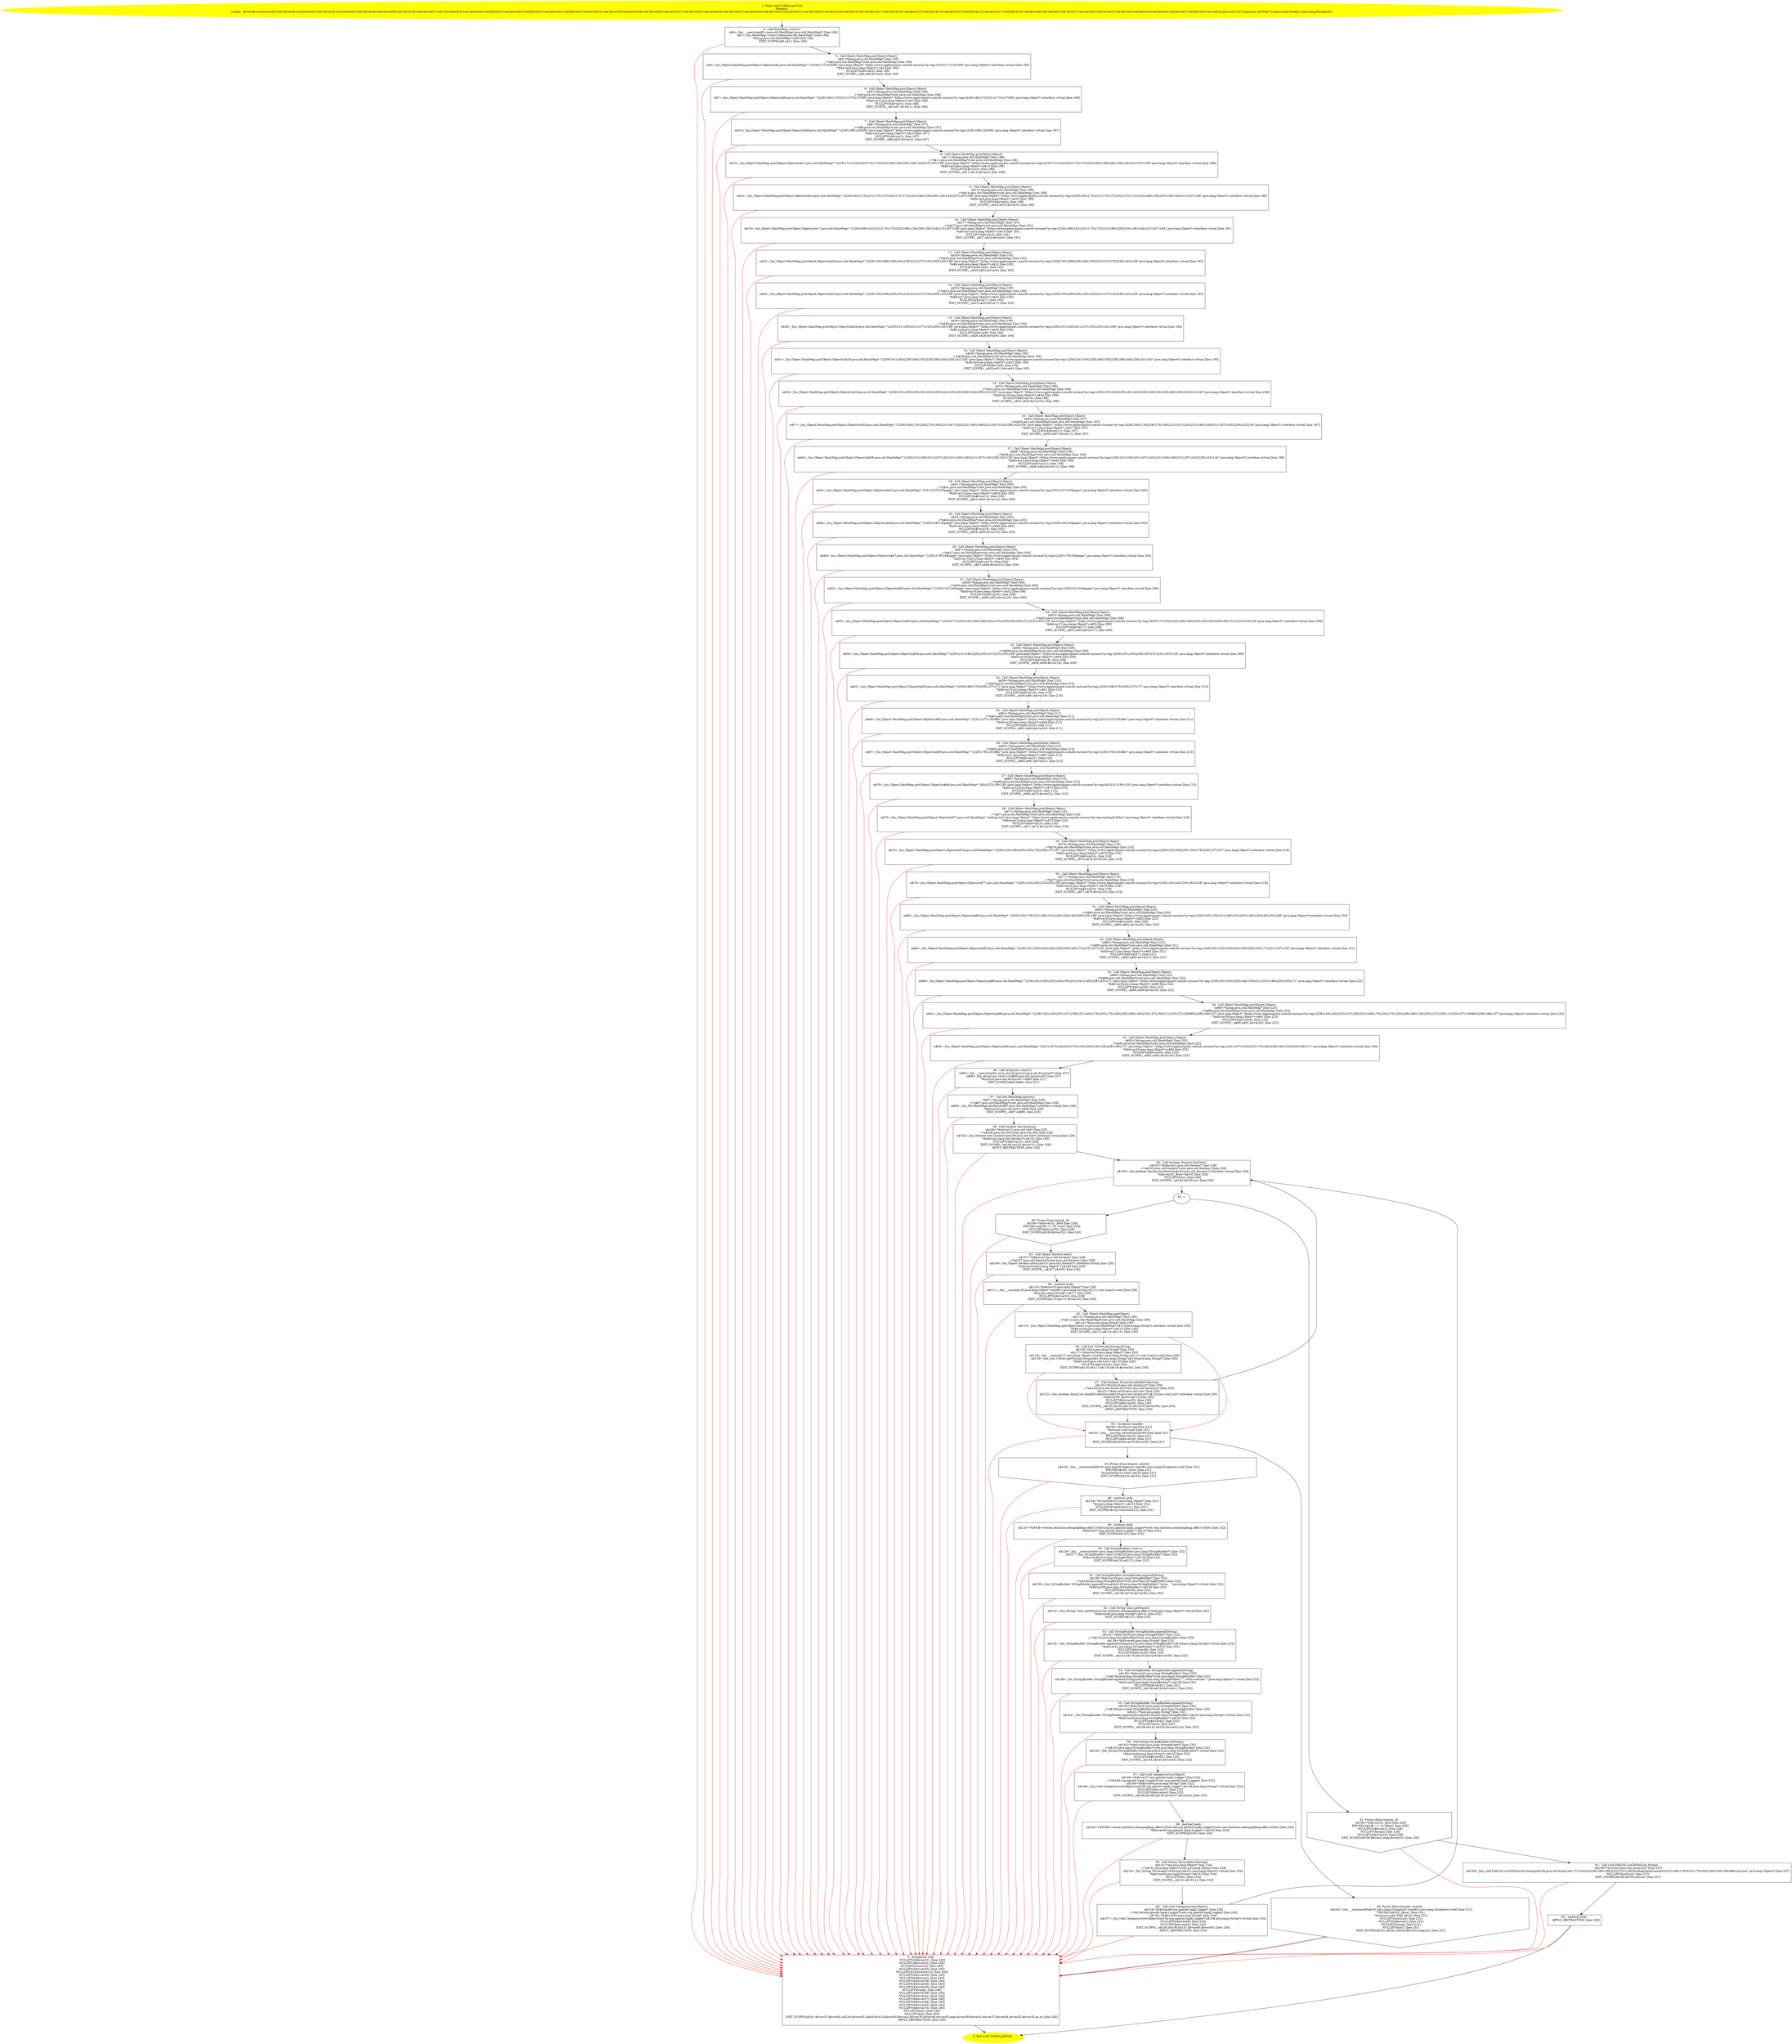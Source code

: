 /* @generated */
digraph cfg {
"com.dulishuo.shenqingfang.offer.UrlGet.getUrl():void.0fd39c8ec6302b99b6fe199370059980_1" [label="1: Start void UrlGet.getUrl()\nFormals: \nLocals:  $irvar46:void $irvar45:void $irvar44:void $irvar43:void $irvar42:void $irvar41:void $irvar40:void $irvar39:void $irvar38:void $irvar37:void CatchVar412:void $irvar36:void $irvar35:void $irvar34:void $irvar33:void $irvar32:void $bcvar2:void $irvar31:void $irvar30:void $irvar29:void $irvar28:void $irvar27:void $irvar26:void $irvar25:void $irvar24:void $irvar23:void $irvar22:void $irvar21:void $irvar20:void $irvar19:void $irvar18:void $irvar17:void $irvar16:void $irvar15:void $irvar14:void $irvar13:void $irvar12:void $irvar11:void $irvar10:void $irvar9:void $irvar8:void $irvar7:void $irvar6:void $irvar5:void $irvar4:void $irvar3:void $irvar2:void $irvar1:void $irvar0:void urlList:java.util.List* map:java.util.Map* xx:java.lang.String* e:java.lang.Exception* \n  " color=yellow style=filled]
	

	 "com.dulishuo.shenqingfang.offer.UrlGet.getUrl():void.0fd39c8ec6302b99b6fe199370059980_1" -> "com.dulishuo.shenqingfang.offer.UrlGet.getUrl():void.0fd39c8ec6302b99b6fe199370059980_4" ;
"com.dulishuo.shenqingfang.offer.UrlGet.getUrl():void.0fd39c8ec6302b99b6fe199370059980_2" [label="2: Exit void UrlGet.getUrl() \n  " color=yellow style=filled]
	

"com.dulishuo.shenqingfang.offer.UrlGet.getUrl():void.0fd39c8ec6302b99b6fe199370059980_3" [label="3:  exceptions sink \n   NULLIFY(&$irvar31); [line 240]\n  NULLIFY(&$irvar42); [line 240]\n  NULLIFY(&urlList); [line 240]\n  NULLIFY(&$irvar43); [line 240]\n  NULLIFY(&CatchVar412); [line 240]\n  NULLIFY(&$irvar40); [line 240]\n  NULLIFY(&$bcvar2); [line 240]\n  NULLIFY(&$irvar39); [line 240]\n  NULLIFY(&$irvar46); [line 240]\n  NULLIFY(&$irvar45); [line 240]\n  NULLIFY(&map); [line 240]\n  NULLIFY(&$irvar38); [line 240]\n  NULLIFY(&$irvar41); [line 240]\n  NULLIFY(&$irvar37); [line 240]\n  NULLIFY(&$irvar44); [line 240]\n  NULLIFY(&$irvar32); [line 240]\n  NULLIFY(&$irvar33); [line 240]\n  NULLIFY(&xx); [line 240]\n  NULLIFY(&e); [line 240]\n  EXIT_SCOPE(n$161,$irvar31,$irvar42,urlList,$irvar43,CatchVar412,$irvar40,$bcvar2,$irvar39,$irvar46,$irvar45,map,$irvar38,$irvar41,$irvar37,$irvar44,$irvar32,$irvar33,xx,e); [line 240]\n  APPLY_ABSTRACTION; [line 240]\n " shape="box"]
	

	 "com.dulishuo.shenqingfang.offer.UrlGet.getUrl():void.0fd39c8ec6302b99b6fe199370059980_3" -> "com.dulishuo.shenqingfang.offer.UrlGet.getUrl():void.0fd39c8ec6302b99b6fe199370059980_2" ;
"com.dulishuo.shenqingfang.offer.UrlGet.getUrl():void.0fd39c8ec6302b99b6fe199370059980_4" [label="4:  Call HashMap.<init>() \n   n$0=_fun___new(sizeof(t=java.util.HashMap):java.util.HashMap*) [line 184]\n  n$1=_fun_HashMap.<init>()(n$0:java.util.HashMap*) [line 184]\n  *&map:java.util.HashMap*=n$0 [line 184]\n  EXIT_SCOPE(n$0,n$1); [line 184]\n " shape="box"]
	

	 "com.dulishuo.shenqingfang.offer.UrlGet.getUrl():void.0fd39c8ec6302b99b6fe199370059980_4" -> "com.dulishuo.shenqingfang.offer.UrlGet.getUrl():void.0fd39c8ec6302b99b6fe199370059980_5" ;
	 "com.dulishuo.shenqingfang.offer.UrlGet.getUrl():void.0fd39c8ec6302b99b6fe199370059980_4" -> "com.dulishuo.shenqingfang.offer.UrlGet.getUrl():void.0fd39c8ec6302b99b6fe199370059980_3" [color="red" ];
"com.dulishuo.shenqingfang.offer.UrlGet.getUrl():void.0fd39c8ec6302b99b6fe199370059980_5" [label="5:  Call Object HashMap.put(Object,Object) \n   n$2=*&map:java.util.HashMap* [line 185]\n  _=*n$2:java.util.HashMap*(root java.util.HashMap) [line 185]\n  n$4=_fun_Object HashMap.put(Object,Object)(n$2:java.util.HashMap*,\"\\\\233\\\\171\\\\152GPA\":java.lang.Object*,\"https://www.applysquare.com/zh-cn/case/?q=tag:\\\\233\\\\171\\\\152GPA\":java.lang.Object*) interface virtual [line 185]\n  *&$irvar0:java.lang.Object*=n$4 [line 185]\n  NULLIFY(&$irvar0); [line 185]\n  EXIT_SCOPE(_,n$2,n$4,$irvar0); [line 185]\n " shape="box"]
	

	 "com.dulishuo.shenqingfang.offer.UrlGet.getUrl():void.0fd39c8ec6302b99b6fe199370059980_5" -> "com.dulishuo.shenqingfang.offer.UrlGet.getUrl():void.0fd39c8ec6302b99b6fe199370059980_6" ;
	 "com.dulishuo.shenqingfang.offer.UrlGet.getUrl():void.0fd39c8ec6302b99b6fe199370059980_5" -> "com.dulishuo.shenqingfang.offer.UrlGet.getUrl():void.0fd39c8ec6302b99b6fe199370059980_3" [color="red" ];
"com.dulishuo.shenqingfang.offer.UrlGet.getUrl():void.0fd39c8ec6302b99b6fe199370059980_6" [label="6:  Call Object HashMap.put(Object,Object) \n   n$5=*&map:java.util.HashMap* [line 186]\n  _=*n$5:java.util.HashMap*(root java.util.HashMap) [line 186]\n  n$7=_fun_Object HashMap.put(Object,Object)(n$5:java.util.HashMap*,\"\\\\228\\\\184\\\\173\\\\231\\\\173\\\\137GPA\":java.lang.Object*,\"https://www.applysquare.com/zh-cn/case/?q=tag:\\\\228\\\\184\\\\173\\\\231\\\\173\\\\137GPA\":java.lang.Object*) interface virtual [line 186]\n  *&$irvar1:java.lang.Object*=n$7 [line 186]\n  NULLIFY(&$irvar1); [line 186]\n  EXIT_SCOPE(_,n$5,n$7,$irvar1); [line 186]\n " shape="box"]
	

	 "com.dulishuo.shenqingfang.offer.UrlGet.getUrl():void.0fd39c8ec6302b99b6fe199370059980_6" -> "com.dulishuo.shenqingfang.offer.UrlGet.getUrl():void.0fd39c8ec6302b99b6fe199370059980_7" ;
	 "com.dulishuo.shenqingfang.offer.UrlGet.getUrl():void.0fd39c8ec6302b99b6fe199370059980_6" -> "com.dulishuo.shenqingfang.offer.UrlGet.getUrl():void.0fd39c8ec6302b99b6fe199370059980_3" [color="red" ];
"com.dulishuo.shenqingfang.offer.UrlGet.getUrl():void.0fd39c8ec6302b99b6fe199370059980_7" [label="7:  Call Object HashMap.put(Object,Object) \n   n$8=*&map:java.util.HashMap* [line 187]\n  _=*n$8:java.util.HashMap*(root java.util.HashMap) [line 187]\n  n$10=_fun_Object HashMap.put(Object,Object)(n$8:java.util.HashMap*,\"\\\\228\\\\189\\\\142GPA\":java.lang.Object*,\"https://www.applysquare.com/zh-cn/case/?q=tag:\\\\228\\\\189\\\\142GPA\":java.lang.Object*) interface virtual [line 187]\n  *&$irvar2:java.lang.Object*=n$10 [line 187]\n  NULLIFY(&$irvar2); [line 187]\n  EXIT_SCOPE(_,n$8,n$10,$irvar2); [line 187]\n " shape="box"]
	

	 "com.dulishuo.shenqingfang.offer.UrlGet.getUrl():void.0fd39c8ec6302b99b6fe199370059980_7" -> "com.dulishuo.shenqingfang.offer.UrlGet.getUrl():void.0fd39c8ec6302b99b6fe199370059980_8" ;
	 "com.dulishuo.shenqingfang.offer.UrlGet.getUrl():void.0fd39c8ec6302b99b6fe199370059980_7" -> "com.dulishuo.shenqingfang.offer.UrlGet.getUrl():void.0fd39c8ec6302b99b6fe199370059980_3" [color="red" ];
"com.dulishuo.shenqingfang.offer.UrlGet.getUrl():void.0fd39c8ec6302b99b6fe199370059980_8" [label="8:  Call Object HashMap.put(Object,Object) \n   n$11=*&map:java.util.HashMap* [line 188]\n  _=*n$11:java.util.HashMap*(root java.util.HashMap) [line 188]\n  n$13=_fun_Object HashMap.put(Object,Object)(n$11:java.util.HashMap*,\"\\\\233\\\\171\\\\152\\\\232\\\\175\\\\173\\\\232\\\\168\\\\128\\\\230\\\\136\\\\144\\\\231\\\\187\\\\169\":java.lang.Object*,\"https://www.applysquare.com/zh-cn/case/?q=tag:\\\\233\\\\171\\\\152\\\\232\\\\175\\\\173\\\\232\\\\168\\\\128\\\\230\\\\136\\\\144\\\\231\\\\187\\\\169\":java.lang.Object*) interface virtual [line 188]\n  *&$irvar3:java.lang.Object*=n$13 [line 188]\n  NULLIFY(&$irvar3); [line 188]\n  EXIT_SCOPE(_,n$11,n$13,$irvar3); [line 188]\n " shape="box"]
	

	 "com.dulishuo.shenqingfang.offer.UrlGet.getUrl():void.0fd39c8ec6302b99b6fe199370059980_8" -> "com.dulishuo.shenqingfang.offer.UrlGet.getUrl():void.0fd39c8ec6302b99b6fe199370059980_9" ;
	 "com.dulishuo.shenqingfang.offer.UrlGet.getUrl():void.0fd39c8ec6302b99b6fe199370059980_8" -> "com.dulishuo.shenqingfang.offer.UrlGet.getUrl():void.0fd39c8ec6302b99b6fe199370059980_3" [color="red" ];
"com.dulishuo.shenqingfang.offer.UrlGet.getUrl():void.0fd39c8ec6302b99b6fe199370059980_9" [label="9:  Call Object HashMap.put(Object,Object) \n   n$14=*&map:java.util.HashMap* [line 189]\n  _=*n$14:java.util.HashMap*(root java.util.HashMap) [line 189]\n  n$16=_fun_Object HashMap.put(Object,Object)(n$14:java.util.HashMap*,\"\\\\228\\\\184\\\\173\\\\231\\\\173\\\\137\\\\232\\\\175\\\\173\\\\232\\\\168\\\\128\\\\230\\\\136\\\\144\\\\231\\\\187\\\\169\":java.lang.Object*,\"https://www.applysquare.com/zh-cn/case/?q=tag:\\\\228\\\\184\\\\173\\\\231\\\\173\\\\137\\\\232\\\\175\\\\173\\\\232\\\\168\\\\128\\\\230\\\\136\\\\144\\\\231\\\\187\\\\169\":java.lang.Object*) interface virtual [line 189]\n  *&$irvar4:java.lang.Object*=n$16 [line 189]\n  NULLIFY(&$irvar4); [line 189]\n  EXIT_SCOPE(_,n$14,n$16,$irvar4); [line 189]\n " shape="box"]
	

	 "com.dulishuo.shenqingfang.offer.UrlGet.getUrl():void.0fd39c8ec6302b99b6fe199370059980_9" -> "com.dulishuo.shenqingfang.offer.UrlGet.getUrl():void.0fd39c8ec6302b99b6fe199370059980_10" ;
	 "com.dulishuo.shenqingfang.offer.UrlGet.getUrl():void.0fd39c8ec6302b99b6fe199370059980_9" -> "com.dulishuo.shenqingfang.offer.UrlGet.getUrl():void.0fd39c8ec6302b99b6fe199370059980_3" [color="red" ];
"com.dulishuo.shenqingfang.offer.UrlGet.getUrl():void.0fd39c8ec6302b99b6fe199370059980_10" [label="10:  Call Object HashMap.put(Object,Object) \n   n$17=*&map:java.util.HashMap* [line 191]\n  _=*n$17:java.util.HashMap*(root java.util.HashMap) [line 191]\n  n$19=_fun_Object HashMap.put(Object,Object)(n$17:java.util.HashMap*,\"\\\\228\\\\189\\\\142\\\\232\\\\175\\\\173\\\\232\\\\168\\\\128\\\\230\\\\136\\\\144\\\\231\\\\187\\\\169\":java.lang.Object*,\"https://www.applysquare.com/zh-cn/case/?q=tag:\\\\228\\\\189\\\\142\\\\232\\\\175\\\\173\\\\232\\\\168\\\\128\\\\230\\\\136\\\\144\\\\231\\\\187\\\\169\":java.lang.Object*) interface virtual [line 191]\n  *&$irvar5:java.lang.Object*=n$19 [line 191]\n  NULLIFY(&$irvar5); [line 191]\n  EXIT_SCOPE(_,n$17,n$19,$irvar5); [line 191]\n " shape="box"]
	

	 "com.dulishuo.shenqingfang.offer.UrlGet.getUrl():void.0fd39c8ec6302b99b6fe199370059980_10" -> "com.dulishuo.shenqingfang.offer.UrlGet.getUrl():void.0fd39c8ec6302b99b6fe199370059980_11" ;
	 "com.dulishuo.shenqingfang.offer.UrlGet.getUrl():void.0fd39c8ec6302b99b6fe199370059980_10" -> "com.dulishuo.shenqingfang.offer.UrlGet.getUrl():void.0fd39c8ec6302b99b6fe199370059980_3" [color="red" ];
"com.dulishuo.shenqingfang.offer.UrlGet.getUrl():void.0fd39c8ec6302b99b6fe199370059980_11" [label="11:  Call Object HashMap.put(Object,Object) \n   n$20=*&map:java.util.HashMap* [line 192]\n  _=*n$20:java.util.HashMap*(root java.util.HashMap) [line 192]\n  n$22=_fun_Object HashMap.put(Object,Object)(n$20:java.util.HashMap*,\"\\\\229\\\\155\\\\189\\\\229\\\\164\\\\150\\\\231\\\\137\\\\155\\\\230\\\\142\\\\168\":java.lang.Object*,\"https://www.applysquare.com/zh-cn/case/?q=tag:\\\\229\\\\155\\\\189\\\\229\\\\164\\\\150\\\\231\\\\137\\\\155\\\\230\\\\142\\\\168\":java.lang.Object*) interface virtual [line 192]\n  *&$irvar6:java.lang.Object*=n$22 [line 192]\n  NULLIFY(&$irvar6); [line 192]\n  EXIT_SCOPE(_,n$20,n$22,$irvar6); [line 192]\n " shape="box"]
	

	 "com.dulishuo.shenqingfang.offer.UrlGet.getUrl():void.0fd39c8ec6302b99b6fe199370059980_11" -> "com.dulishuo.shenqingfang.offer.UrlGet.getUrl():void.0fd39c8ec6302b99b6fe199370059980_12" ;
	 "com.dulishuo.shenqingfang.offer.UrlGet.getUrl():void.0fd39c8ec6302b99b6fe199370059980_11" -> "com.dulishuo.shenqingfang.offer.UrlGet.getUrl():void.0fd39c8ec6302b99b6fe199370059980_3" [color="red" ];
"com.dulishuo.shenqingfang.offer.UrlGet.getUrl():void.0fd39c8ec6302b99b6fe199370059980_12" [label="12:  Call Object HashMap.put(Object,Object) \n   n$23=*&map:java.util.HashMap* [line 193]\n  _=*n$23:java.util.HashMap*(root java.util.HashMap) [line 193]\n  n$25=_fun_Object HashMap.put(Object,Object)(n$23:java.util.HashMap*,\"\\\\229\\\\155\\\\189\\\\229\\\\134\\\\133\\\\231\\\\137\\\\155\\\\230\\\\142\\\\168\":java.lang.Object*,\"https://www.applysquare.com/zh-cn/case/?q=tag:\\\\229\\\\155\\\\189\\\\229\\\\134\\\\133\\\\231\\\\137\\\\155\\\\230\\\\142\\\\168\":java.lang.Object*) interface virtual [line 193]\n  *&$irvar7:java.lang.Object*=n$25 [line 193]\n  NULLIFY(&$irvar7); [line 193]\n  EXIT_SCOPE(_,n$23,n$25,$irvar7); [line 193]\n " shape="box"]
	

	 "com.dulishuo.shenqingfang.offer.UrlGet.getUrl():void.0fd39c8ec6302b99b6fe199370059980_12" -> "com.dulishuo.shenqingfang.offer.UrlGet.getUrl():void.0fd39c8ec6302b99b6fe199370059980_13" ;
	 "com.dulishuo.shenqingfang.offer.UrlGet.getUrl():void.0fd39c8ec6302b99b6fe199370059980_12" -> "com.dulishuo.shenqingfang.offer.UrlGet.getUrl():void.0fd39c8ec6302b99b6fe199370059980_3" [color="red" ];
"com.dulishuo.shenqingfang.offer.UrlGet.getUrl():void.0fd39c8ec6302b99b6fe199370059980_13" [label="13:  Call Object HashMap.put(Object,Object) \n   n$26=*&map:java.util.HashMap* [line 194]\n  _=*n$26:java.util.HashMap*(root java.util.HashMap) [line 194]\n  n$28=_fun_Object HashMap.put(Object,Object)(n$26:java.util.HashMap*,\"\\\\230\\\\151\\\\160\\\\231\\\\137\\\\155\\\\230\\\\142\\\\168\":java.lang.Object*,\"https://www.applysquare.com/zh-cn/case/?q=tag:\\\\230\\\\151\\\\160\\\\231\\\\137\\\\155\\\\230\\\\142\\\\168\":java.lang.Object*) interface virtual [line 194]\n  *&$irvar8:java.lang.Object*=n$28 [line 194]\n  NULLIFY(&$irvar8); [line 194]\n  EXIT_SCOPE(_,n$26,n$28,$irvar8); [line 194]\n " shape="box"]
	

	 "com.dulishuo.shenqingfang.offer.UrlGet.getUrl():void.0fd39c8ec6302b99b6fe199370059980_13" -> "com.dulishuo.shenqingfang.offer.UrlGet.getUrl():void.0fd39c8ec6302b99b6fe199370059980_14" ;
	 "com.dulishuo.shenqingfang.offer.UrlGet.getUrl():void.0fd39c8ec6302b99b6fe199370059980_13" -> "com.dulishuo.shenqingfang.offer.UrlGet.getUrl():void.0fd39c8ec6302b99b6fe199370059980_3" [color="red" ];
"com.dulishuo.shenqingfang.offer.UrlGet.getUrl():void.0fd39c8ec6302b99b6fe199370059980_14" [label="14:  Call Object HashMap.put(Object,Object) \n   n$29=*&map:java.util.HashMap* [line 195]\n  _=*n$29:java.util.HashMap*(root java.util.HashMap) [line 195]\n  n$31=_fun_Object HashMap.put(Object,Object)(n$29:java.util.HashMap*,\"\\\\230\\\\181\\\\183\\\\229\\\\164\\\\150\\\\228\\\\186\\\\164\\\\230\\\\141\\\\162\":java.lang.Object*,\"https://www.applysquare.com/zh-cn/case/?q=tag:\\\\230\\\\181\\\\183\\\\229\\\\164\\\\150\\\\228\\\\186\\\\164\\\\230\\\\141\\\\162\":java.lang.Object*) interface virtual [line 195]\n  *&$irvar9:java.lang.Object*=n$31 [line 195]\n  NULLIFY(&$irvar9); [line 195]\n  EXIT_SCOPE(_,n$29,n$31,$irvar9); [line 195]\n " shape="box"]
	

	 "com.dulishuo.shenqingfang.offer.UrlGet.getUrl():void.0fd39c8ec6302b99b6fe199370059980_14" -> "com.dulishuo.shenqingfang.offer.UrlGet.getUrl():void.0fd39c8ec6302b99b6fe199370059980_15" ;
	 "com.dulishuo.shenqingfang.offer.UrlGet.getUrl():void.0fd39c8ec6302b99b6fe199370059980_14" -> "com.dulishuo.shenqingfang.offer.UrlGet.getUrl():void.0fd39c8ec6302b99b6fe199370059980_3" [color="red" ];
"com.dulishuo.shenqingfang.offer.UrlGet.getUrl():void.0fd39c8ec6302b99b6fe199370059980_15" [label="15:  Call Object HashMap.put(Object,Object) \n   n$32=*&map:java.util.HashMap* [line 196]\n  _=*n$32:java.util.HashMap*(root java.util.HashMap) [line 196]\n  n$34=_fun_Object HashMap.put(Object,Object)(n$32:java.util.HashMap*,\"\\\\230\\\\151\\\\160\\\\230\\\\181\\\\183\\\\229\\\\164\\\\150\\\\228\\\\186\\\\164\\\\230\\\\141\\\\162\":java.lang.Object*,\"https://www.applysquare.com/zh-cn/case/?q=tag:\\\\230\\\\151\\\\160\\\\230\\\\181\\\\183\\\\229\\\\164\\\\150\\\\228\\\\186\\\\164\\\\230\\\\141\\\\162\":java.lang.Object*) interface virtual [line 196]\n  *&$irvar10:java.lang.Object*=n$34 [line 196]\n  NULLIFY(&$irvar10); [line 196]\n  EXIT_SCOPE(_,n$32,n$34,$irvar10); [line 196]\n " shape="box"]
	

	 "com.dulishuo.shenqingfang.offer.UrlGet.getUrl():void.0fd39c8ec6302b99b6fe199370059980_15" -> "com.dulishuo.shenqingfang.offer.UrlGet.getUrl():void.0fd39c8ec6302b99b6fe199370059980_16" ;
	 "com.dulishuo.shenqingfang.offer.UrlGet.getUrl():void.0fd39c8ec6302b99b6fe199370059980_15" -> "com.dulishuo.shenqingfang.offer.UrlGet.getUrl():void.0fd39c8ec6302b99b6fe199370059980_3" [color="red" ];
"com.dulishuo.shenqingfang.offer.UrlGet.getUrl():void.0fd39c8ec6302b99b6fe199370059980_16" [label="16:  Call Object HashMap.put(Object,Object) \n   n$35=*&map:java.util.HashMap* [line 197]\n  _=*n$35:java.util.HashMap*(root java.util.HashMap) [line 197]\n  n$37=_fun_Object HashMap.put(Object,Object)(n$35:java.util.HashMap*,\"\\\\228\\\\184\\\\176\\\\229\\\\175\\\\140\\\\231\\\\167\\\\145\\\\231\\\\160\\\\148\\\\231\\\\187\\\\143\\\\229\\\\142\\\\134\":java.lang.Object*,\"https://www.applysquare.com/zh-cn/case/?q=tag:\\\\228\\\\184\\\\176\\\\229\\\\175\\\\140\\\\231\\\\167\\\\145\\\\231\\\\160\\\\148\\\\231\\\\187\\\\143\\\\229\\\\142\\\\134\":java.lang.Object*) interface virtual [line 197]\n  *&$irvar11:java.lang.Object*=n$37 [line 197]\n  NULLIFY(&$irvar11); [line 197]\n  EXIT_SCOPE(_,n$35,n$37,$irvar11); [line 197]\n " shape="box"]
	

	 "com.dulishuo.shenqingfang.offer.UrlGet.getUrl():void.0fd39c8ec6302b99b6fe199370059980_16" -> "com.dulishuo.shenqingfang.offer.UrlGet.getUrl():void.0fd39c8ec6302b99b6fe199370059980_17" ;
	 "com.dulishuo.shenqingfang.offer.UrlGet.getUrl():void.0fd39c8ec6302b99b6fe199370059980_16" -> "com.dulishuo.shenqingfang.offer.UrlGet.getUrl():void.0fd39c8ec6302b99b6fe199370059980_3" [color="red" ];
"com.dulishuo.shenqingfang.offer.UrlGet.getUrl():void.0fd39c8ec6302b99b6fe199370059980_17" [label="17:  Call Object HashMap.put(Object,Object) \n   n$38=*&map:java.util.HashMap* [line 199]\n  _=*n$38:java.util.HashMap*(root java.util.HashMap) [line 199]\n  n$40=_fun_Object HashMap.put(Object,Object)(n$38:java.util.HashMap*,\"\\\\230\\\\151\\\\160\\\\231\\\\167\\\\145\\\\231\\\\160\\\\148\\\\231\\\\187\\\\143\\\\229\\\\142\\\\134\":java.lang.Object*,\"https://www.applysquare.com/zh-cn/case/?q=tag:\\\\230\\\\151\\\\160\\\\231\\\\167\\\\145\\\\231\\\\160\\\\148\\\\231\\\\187\\\\143\\\\229\\\\142\\\\134\":java.lang.Object*) interface virtual [line 199]\n  *&$irvar12:java.lang.Object*=n$40 [line 199]\n  NULLIFY(&$irvar12); [line 199]\n  EXIT_SCOPE(_,n$38,n$40,$irvar12); [line 199]\n " shape="box"]
	

	 "com.dulishuo.shenqingfang.offer.UrlGet.getUrl():void.0fd39c8ec6302b99b6fe199370059980_17" -> "com.dulishuo.shenqingfang.offer.UrlGet.getUrl():void.0fd39c8ec6302b99b6fe199370059980_18" ;
	 "com.dulishuo.shenqingfang.offer.UrlGet.getUrl():void.0fd39c8ec6302b99b6fe199370059980_17" -> "com.dulishuo.shenqingfang.offer.UrlGet.getUrl():void.0fd39c8ec6302b99b6fe199370059980_3" [color="red" ];
"com.dulishuo.shenqingfang.offer.UrlGet.getUrl():void.0fd39c8ec6302b99b6fe199370059980_18" [label="18:  Call Object HashMap.put(Object,Object) \n   n$41=*&map:java.util.HashMap* [line 200]\n  _=*n$41:java.util.HashMap*(root java.util.HashMap) [line 200]\n  n$43=_fun_Object HashMap.put(Object,Object)(n$41:java.util.HashMap*,\"\\\\231\\\\137\\\\155paper\":java.lang.Object*,\"https://www.applysquare.com/zh-cn/case/?q=tag:\\\\231\\\\137\\\\155paper\":java.lang.Object*) interface virtual [line 200]\n  *&$irvar13:java.lang.Object*=n$43 [line 200]\n  NULLIFY(&$irvar13); [line 200]\n  EXIT_SCOPE(_,n$41,n$43,$irvar13); [line 200]\n " shape="box"]
	

	 "com.dulishuo.shenqingfang.offer.UrlGet.getUrl():void.0fd39c8ec6302b99b6fe199370059980_18" -> "com.dulishuo.shenqingfang.offer.UrlGet.getUrl():void.0fd39c8ec6302b99b6fe199370059980_19" ;
	 "com.dulishuo.shenqingfang.offer.UrlGet.getUrl():void.0fd39c8ec6302b99b6fe199370059980_18" -> "com.dulishuo.shenqingfang.offer.UrlGet.getUrl():void.0fd39c8ec6302b99b6fe199370059980_3" [color="red" ];
"com.dulishuo.shenqingfang.offer.UrlGet.getUrl():void.0fd39c8ec6302b99b6fe199370059980_19" [label="19:  Call Object HashMap.put(Object,Object) \n   n$44=*&map:java.util.HashMap* [line 202]\n  _=*n$44:java.util.HashMap*(root java.util.HashMap) [line 202]\n  n$46=_fun_Object HashMap.put(Object,Object)(n$44:java.util.HashMap*,\"\\\\229\\\\164\\\\154paper\":java.lang.Object*,\"https://www.applysquare.com/zh-cn/case/?q=tag:\\\\229\\\\164\\\\154paper\":java.lang.Object*) interface virtual [line 202]\n  *&$irvar14:java.lang.Object*=n$46 [line 202]\n  NULLIFY(&$irvar14); [line 202]\n  EXIT_SCOPE(_,n$44,n$46,$irvar14); [line 202]\n " shape="box"]
	

	 "com.dulishuo.shenqingfang.offer.UrlGet.getUrl():void.0fd39c8ec6302b99b6fe199370059980_19" -> "com.dulishuo.shenqingfang.offer.UrlGet.getUrl():void.0fd39c8ec6302b99b6fe199370059980_20" ;
	 "com.dulishuo.shenqingfang.offer.UrlGet.getUrl():void.0fd39c8ec6302b99b6fe199370059980_19" -> "com.dulishuo.shenqingfang.offer.UrlGet.getUrl():void.0fd39c8ec6302b99b6fe199370059980_3" [color="red" ];
"com.dulishuo.shenqingfang.offer.UrlGet.getUrl():void.0fd39c8ec6302b99b6fe199370059980_20" [label="20:  Call Object HashMap.put(Object,Object) \n   n$47=*&map:java.util.HashMap* [line 204]\n  _=*n$47:java.util.HashMap*(root java.util.HashMap) [line 204]\n  n$49=_fun_Object HashMap.put(Object,Object)(n$47:java.util.HashMap*,\"\\\\230\\\\176\\\\180paper\":java.lang.Object*,\"https://www.applysquare.com/zh-cn/case/?q=tag:\\\\230\\\\176\\\\180paper\":java.lang.Object*) interface virtual [line 204]\n  *&$irvar15:java.lang.Object*=n$49 [line 204]\n  NULLIFY(&$irvar15); [line 204]\n  EXIT_SCOPE(_,n$47,n$49,$irvar15); [line 204]\n " shape="box"]
	

	 "com.dulishuo.shenqingfang.offer.UrlGet.getUrl():void.0fd39c8ec6302b99b6fe199370059980_20" -> "com.dulishuo.shenqingfang.offer.UrlGet.getUrl():void.0fd39c8ec6302b99b6fe199370059980_21" ;
	 "com.dulishuo.shenqingfang.offer.UrlGet.getUrl():void.0fd39c8ec6302b99b6fe199370059980_20" -> "com.dulishuo.shenqingfang.offer.UrlGet.getUrl():void.0fd39c8ec6302b99b6fe199370059980_3" [color="red" ];
"com.dulishuo.shenqingfang.offer.UrlGet.getUrl():void.0fd39c8ec6302b99b6fe199370059980_21" [label="21:  Call Object HashMap.put(Object,Object) \n   n$50=*&map:java.util.HashMap* [line 206]\n  _=*n$50:java.util.HashMap*(root java.util.HashMap) [line 206]\n  n$52=_fun_Object HashMap.put(Object,Object)(n$50:java.util.HashMap*,\"\\\\230\\\\151\\\\160paper\":java.lang.Object*,\"https://www.applysquare.com/zh-cn/case/?q=tag:\\\\230\\\\151\\\\160paper\":java.lang.Object*) interface virtual [line 206]\n  *&$irvar16:java.lang.Object*=n$52 [line 206]\n  NULLIFY(&$irvar16); [line 206]\n  EXIT_SCOPE(_,n$50,n$52,$irvar16); [line 206]\n " shape="box"]
	

	 "com.dulishuo.shenqingfang.offer.UrlGet.getUrl():void.0fd39c8ec6302b99b6fe199370059980_21" -> "com.dulishuo.shenqingfang.offer.UrlGet.getUrl():void.0fd39c8ec6302b99b6fe199370059980_22" ;
	 "com.dulishuo.shenqingfang.offer.UrlGet.getUrl():void.0fd39c8ec6302b99b6fe199370059980_21" -> "com.dulishuo.shenqingfang.offer.UrlGet.getUrl():void.0fd39c8ec6302b99b6fe199370059980_3" [color="red" ];
"com.dulishuo.shenqingfang.offer.UrlGet.getUrl():void.0fd39c8ec6302b99b6fe199370059980_22" [label="22:  Call Object HashMap.put(Object,Object) \n   n$53=*&map:java.util.HashMap* [line 208]\n  _=*n$53:java.util.HashMap*(root java.util.HashMap) [line 208]\n  n$55=_fun_Object HashMap.put(Object,Object)(n$53:java.util.HashMap*,\"\\\\233\\\\171\\\\152\\\\232\\\\180\\\\168\\\\233\\\\135\\\\143\\\\229\\\\165\\\\151\\\\231\\\\163\\\\129\":java.lang.Object*,\"https://www.applysquare.com/zh-cn/case/?q=tag:\\\\233\\\\171\\\\152\\\\232\\\\180\\\\168\\\\233\\\\135\\\\143\\\\229\\\\165\\\\151\\\\231\\\\163\\\\129\":java.lang.Object*) interface virtual [line 208]\n  *&$irvar17:java.lang.Object*=n$55 [line 208]\n  NULLIFY(&$irvar17); [line 208]\n  EXIT_SCOPE(_,n$53,n$55,$irvar17); [line 208]\n " shape="box"]
	

	 "com.dulishuo.shenqingfang.offer.UrlGet.getUrl():void.0fd39c8ec6302b99b6fe199370059980_22" -> "com.dulishuo.shenqingfang.offer.UrlGet.getUrl():void.0fd39c8ec6302b99b6fe199370059980_23" ;
	 "com.dulishuo.shenqingfang.offer.UrlGet.getUrl():void.0fd39c8ec6302b99b6fe199370059980_22" -> "com.dulishuo.shenqingfang.offer.UrlGet.getUrl():void.0fd39c8ec6302b99b6fe199370059980_3" [color="red" ];
"com.dulishuo.shenqingfang.offer.UrlGet.getUrl():void.0fd39c8ec6302b99b6fe199370059980_23" [label="23:  Call Object HashMap.put(Object,Object) \n   n$56=*&map:java.util.HashMap* [line 209]\n  _=*n$56:java.util.HashMap*(root java.util.HashMap) [line 209]\n  n$58=_fun_Object HashMap.put(Object,Object)(n$56:java.util.HashMap*,\"\\\\230\\\\151\\\\160\\\\229\\\\165\\\\151\\\\231\\\\163\\\\129\":java.lang.Object*,\"https://www.applysquare.com/zh-cn/case/?q=tag:\\\\230\\\\151\\\\160\\\\229\\\\165\\\\151\\\\231\\\\163\\\\129\":java.lang.Object*) interface virtual [line 209]\n  *&$irvar18:java.lang.Object*=n$58 [line 209]\n  NULLIFY(&$irvar18); [line 209]\n  EXIT_SCOPE(_,n$56,n$58,$irvar18); [line 209]\n " shape="box"]
	

	 "com.dulishuo.shenqingfang.offer.UrlGet.getUrl():void.0fd39c8ec6302b99b6fe199370059980_23" -> "com.dulishuo.shenqingfang.offer.UrlGet.getUrl():void.0fd39c8ec6302b99b6fe199370059980_24" ;
	 "com.dulishuo.shenqingfang.offer.UrlGet.getUrl():void.0fd39c8ec6302b99b6fe199370059980_23" -> "com.dulishuo.shenqingfang.offer.UrlGet.getUrl():void.0fd39c8ec6302b99b6fe199370059980_3" [color="red" ];
"com.dulishuo.shenqingfang.offer.UrlGet.getUrl():void.0fd39c8ec6302b99b6fe199370059980_24" [label="24:  Call Object HashMap.put(Object,Object) \n   n$59=*&map:java.util.HashMap* [line 210]\n  _=*n$59:java.util.HashMap*(root java.util.HashMap) [line 210]\n  n$61=_fun_Object HashMap.put(Object,Object)(n$59:java.util.HashMap*,\"\\\\230\\\\168\\\\170\\\\230\\\\137\\\\171\":java.lang.Object*,\"https://www.applysquare.com/zh-cn/case/?q=tag:\\\\230\\\\168\\\\170\\\\230\\\\137\\\\171\":java.lang.Object*) interface virtual [line 210]\n  *&$irvar19:java.lang.Object*=n$61 [line 210]\n  NULLIFY(&$irvar19); [line 210]\n  EXIT_SCOPE(_,n$59,n$61,$irvar19); [line 210]\n " shape="box"]
	

	 "com.dulishuo.shenqingfang.offer.UrlGet.getUrl():void.0fd39c8ec6302b99b6fe199370059980_24" -> "com.dulishuo.shenqingfang.offer.UrlGet.getUrl():void.0fd39c8ec6302b99b6fe199370059980_25" ;
	 "com.dulishuo.shenqingfang.offer.UrlGet.getUrl():void.0fd39c8ec6302b99b6fe199370059980_24" -> "com.dulishuo.shenqingfang.offer.UrlGet.getUrl():void.0fd39c8ec6302b99b6fe199370059980_3" [color="red" ];
"com.dulishuo.shenqingfang.offer.UrlGet.getUrl():void.0fd39c8ec6302b99b6fe199370059980_25" [label="25:  Call Object HashMap.put(Object,Object) \n   n$62=*&map:java.util.HashMap* [line 211]\n  _=*n$62:java.util.HashMap*(root java.util.HashMap) [line 211]\n  n$64=_fun_Object HashMap.put(Object,Object)(n$62:java.util.HashMap*,\"\\\\231\\\\137\\\\155offer\":java.lang.Object*,\"https://www.applysquare.com/zh-cn/case/?q=tag:\\\\231\\\\137\\\\155offer\":java.lang.Object*) interface virtual [line 211]\n  *&$irvar20:java.lang.Object*=n$64 [line 211]\n  NULLIFY(&$irvar20); [line 211]\n  EXIT_SCOPE(_,n$62,n$64,$irvar20); [line 211]\n " shape="box"]
	

	 "com.dulishuo.shenqingfang.offer.UrlGet.getUrl():void.0fd39c8ec6302b99b6fe199370059980_25" -> "com.dulishuo.shenqingfang.offer.UrlGet.getUrl():void.0fd39c8ec6302b99b6fe199370059980_26" ;
	 "com.dulishuo.shenqingfang.offer.UrlGet.getUrl():void.0fd39c8ec6302b99b6fe199370059980_25" -> "com.dulishuo.shenqingfang.offer.UrlGet.getUrl():void.0fd39c8ec6302b99b6fe199370059980_3" [color="red" ];
"com.dulishuo.shenqingfang.offer.UrlGet.getUrl():void.0fd39c8ec6302b99b6fe199370059980_26" [label="26:  Call Object HashMap.put(Object,Object) \n   n$65=*&map:java.util.HashMap* [line 213]\n  _=*n$65:java.util.HashMap*(root java.util.HashMap) [line 213]\n  n$67=_fun_Object HashMap.put(Object,Object)(n$65:java.util.HashMap*,\"\\\\229\\\\176\\\\143offer\":java.lang.Object*,\"https://www.applysquare.com/zh-cn/case/?q=tag:\\\\229\\\\176\\\\143offer\":java.lang.Object*) interface virtual [line 213]\n  *&$irvar21:java.lang.Object*=n$67 [line 213]\n  NULLIFY(&$irvar21); [line 213]\n  EXIT_SCOPE(_,n$65,n$67,$irvar21); [line 213]\n " shape="box"]
	

	 "com.dulishuo.shenqingfang.offer.UrlGet.getUrl():void.0fd39c8ec6302b99b6fe199370059980_26" -> "com.dulishuo.shenqingfang.offer.UrlGet.getUrl():void.0fd39c8ec6302b99b6fe199370059980_27" ;
	 "com.dulishuo.shenqingfang.offer.UrlGet.getUrl():void.0fd39c8ec6302b99b6fe199370059980_26" -> "com.dulishuo.shenqingfang.offer.UrlGet.getUrl():void.0fd39c8ec6302b99b6fe199370059980_3" [color="red" ];
"com.dulishuo.shenqingfang.offer.UrlGet.getUrl():void.0fd39c8ec6302b99b6fe199370059980_27" [label="27:  Call Object HashMap.put(Object,Object) \n   n$68=*&map:java.util.HashMap* [line 215]\n  _=*n$68:java.util.HashMap*(root java.util.HashMap) [line 215]\n  n$70=_fun_Object HashMap.put(Object,Object)(n$68:java.util.HashMap*,\"AD\\\\231\\\\139\\\\130\":java.lang.Object*,\"https://www.applysquare.com/zh-cn/case/?q=tag:AD\\\\231\\\\139\\\\130\":java.lang.Object*) interface virtual [line 215]\n  *&$irvar22:java.lang.Object*=n$70 [line 215]\n  NULLIFY(&$irvar22); [line 215]\n  EXIT_SCOPE(_,n$68,n$70,$irvar22); [line 215]\n " shape="box"]
	

	 "com.dulishuo.shenqingfang.offer.UrlGet.getUrl():void.0fd39c8ec6302b99b6fe199370059980_27" -> "com.dulishuo.shenqingfang.offer.UrlGet.getUrl():void.0fd39c8ec6302b99b6fe199370059980_28" ;
	 "com.dulishuo.shenqingfang.offer.UrlGet.getUrl():void.0fd39c8ec6302b99b6fe199370059980_27" -> "com.dulishuo.shenqingfang.offer.UrlGet.getUrl():void.0fd39c8ec6302b99b6fe199370059980_3" [color="red" ];
"com.dulishuo.shenqingfang.offer.UrlGet.getUrl():void.0fd39c8ec6302b99b6fe199370059980_28" [label="28:  Call Object HashMap.put(Object,Object) \n   n$71=*&map:java.util.HashMap* [line 216]\n  _=*n$71:java.util.HashMap*(root java.util.HashMap) [line 216]\n  n$73=_fun_Object HashMap.put(Object,Object)(n$71:java.util.HashMap*,\"waiting list\":java.lang.Object*,\"https://www.applysquare.com/zh-cn/case/?q=tag:waiting%20list\":java.lang.Object*) interface virtual [line 216]\n  *&$irvar23:java.lang.Object*=n$73 [line 216]\n  NULLIFY(&$irvar23); [line 216]\n  EXIT_SCOPE(_,n$71,n$73,$irvar23); [line 216]\n " shape="box"]
	

	 "com.dulishuo.shenqingfang.offer.UrlGet.getUrl():void.0fd39c8ec6302b99b6fe199370059980_28" -> "com.dulishuo.shenqingfang.offer.UrlGet.getUrl():void.0fd39c8ec6302b99b6fe199370059980_29" ;
	 "com.dulishuo.shenqingfang.offer.UrlGet.getUrl():void.0fd39c8ec6302b99b6fe199370059980_28" -> "com.dulishuo.shenqingfang.offer.UrlGet.getUrl():void.0fd39c8ec6302b99b6fe199370059980_3" [color="red" ];
"com.dulishuo.shenqingfang.offer.UrlGet.getUrl():void.0fd39c8ec6302b99b6fe199370059980_29" [label="29:  Call Object HashMap.put(Object,Object) \n   n$74=*&map:java.util.HashMap* [line 218]\n  _=*n$74:java.util.HashMap*(root java.util.HashMap) [line 218]\n  n$76=_fun_Object HashMap.put(Object,Object)(n$74:java.util.HashMap*,\"\\\\229\\\\133\\\\168\\\\230\\\\130\\\\178\\\\229\\\\137\\\\167\":java.lang.Object*,\"https://www.applysquare.com/zh-cn/case/?q=tag:\\\\229\\\\133\\\\168\\\\230\\\\130\\\\178\\\\229\\\\137\\\\167\":java.lang.Object*) interface virtual [line 218]\n  *&$irvar24:java.lang.Object*=n$76 [line 218]\n  NULLIFY(&$irvar24); [line 218]\n  EXIT_SCOPE(_,n$74,n$76,$irvar24); [line 218]\n " shape="box"]
	

	 "com.dulishuo.shenqingfang.offer.UrlGet.getUrl():void.0fd39c8ec6302b99b6fe199370059980_29" -> "com.dulishuo.shenqingfang.offer.UrlGet.getUrl():void.0fd39c8ec6302b99b6fe199370059980_30" ;
	 "com.dulishuo.shenqingfang.offer.UrlGet.getUrl():void.0fd39c8ec6302b99b6fe199370059980_29" -> "com.dulishuo.shenqingfang.offer.UrlGet.getUrl():void.0fd39c8ec6302b99b6fe199370059980_3" [color="red" ];
"com.dulishuo.shenqingfang.offer.UrlGet.getUrl():void.0fd39c8ec6302b99b6fe199370059980_30" [label="30:  Call Object HashMap.put(Object,Object) \n   n$77=*&map:java.util.HashMap* [line 219]\n  _=*n$77:java.util.HashMap*(root java.util.HashMap) [line 219]\n  n$79=_fun_Object HashMap.put(Object,Object)(n$77:java.util.HashMap*,\"\\\\229\\\\143\\\\140\\\\233\\\\163\\\\158\":java.lang.Object*,\"https://www.applysquare.com/zh-cn/case/?q=tag:\\\\229\\\\143\\\\140\\\\233\\\\163\\\\158\":java.lang.Object*) interface virtual [line 219]\n  *&$irvar25:java.lang.Object*=n$79 [line 219]\n  NULLIFY(&$irvar25); [line 219]\n  EXIT_SCOPE(_,n$77,n$79,$irvar25); [line 219]\n " shape="box"]
	

	 "com.dulishuo.shenqingfang.offer.UrlGet.getUrl():void.0fd39c8ec6302b99b6fe199370059980_30" -> "com.dulishuo.shenqingfang.offer.UrlGet.getUrl():void.0fd39c8ec6302b99b6fe199370059980_31" ;
	 "com.dulishuo.shenqingfang.offer.UrlGet.getUrl():void.0fd39c8ec6302b99b6fe199370059980_30" -> "com.dulishuo.shenqingfang.offer.UrlGet.getUrl():void.0fd39c8ec6302b99b6fe199370059980_3" [color="red" ];
"com.dulishuo.shenqingfang.offer.UrlGet.getUrl():void.0fd39c8ec6302b99b6fe199370059980_31" [label="31:  Call Object HashMap.put(Object,Object) \n   n$80=*&map:java.util.HashMap* [line 220]\n  _=*n$80:java.util.HashMap*(root java.util.HashMap) [line 220]\n  n$82=_fun_Object HashMap.put(Object,Object)(n$80:java.util.HashMap*,\"\\\\230\\\\155\\\\178\\\\231\\\\186\\\\191\\\\230\\\\149\\\\145\\\\229\\\\155\\\\189\":java.lang.Object*,\"https://www.applysquare.com/zh-cn/case/?q=tag:\\\\230\\\\155\\\\178\\\\231\\\\186\\\\191\\\\230\\\\149\\\\145\\\\229\\\\155\\\\189\":java.lang.Object*) interface virtual [line 220]\n  *&$irvar26:java.lang.Object*=n$82 [line 220]\n  NULLIFY(&$irvar26); [line 220]\n  EXIT_SCOPE(_,n$80,n$82,$irvar26); [line 220]\n " shape="box"]
	

	 "com.dulishuo.shenqingfang.offer.UrlGet.getUrl():void.0fd39c8ec6302b99b6fe199370059980_31" -> "com.dulishuo.shenqingfang.offer.UrlGet.getUrl():void.0fd39c8ec6302b99b6fe199370059980_32" ;
	 "com.dulishuo.shenqingfang.offer.UrlGet.getUrl():void.0fd39c8ec6302b99b6fe199370059980_31" -> "com.dulishuo.shenqingfang.offer.UrlGet.getUrl():void.0fd39c8ec6302b99b6fe199370059980_3" [color="red" ];
"com.dulishuo.shenqingfang.offer.UrlGet.getUrl():void.0fd39c8ec6302b99b6fe199370059980_32" [label="32:  Call Object HashMap.put(Object,Object) \n   n$83=*&map:java.util.HashMap* [line 221]\n  _=*n$83:java.util.HashMap*(root java.util.HashMap) [line 221]\n  n$85=_fun_Object HashMap.put(Object,Object)(n$83:java.util.HashMap*,\"\\\\230\\\\181\\\\183\\\\229\\\\164\\\\150\\\\230\\\\156\\\\172\\\\231\\\\167\\\\145\":java.lang.Object*,\"https://www.applysquare.com/zh-cn/case/?q=tag:\\\\230\\\\181\\\\183\\\\229\\\\164\\\\150\\\\230\\\\156\\\\172\\\\231\\\\167\\\\145\":java.lang.Object*) interface virtual [line 221]\n  *&$irvar27:java.lang.Object*=n$85 [line 221]\n  NULLIFY(&$irvar27); [line 221]\n  EXIT_SCOPE(_,n$83,n$85,$irvar27); [line 221]\n " shape="box"]
	

	 "com.dulishuo.shenqingfang.offer.UrlGet.getUrl():void.0fd39c8ec6302b99b6fe199370059980_32" -> "com.dulishuo.shenqingfang.offer.UrlGet.getUrl():void.0fd39c8ec6302b99b6fe199370059980_33" ;
	 "com.dulishuo.shenqingfang.offer.UrlGet.getUrl():void.0fd39c8ec6302b99b6fe199370059980_32" -> "com.dulishuo.shenqingfang.offer.UrlGet.getUrl():void.0fd39c8ec6302b99b6fe199370059980_3" [color="red" ];
"com.dulishuo.shenqingfang.offer.UrlGet.getUrl():void.0fd39c8ec6302b99b6fe199370059980_33" [label="33:  Call Object HashMap.put(Object,Object) \n   n$86=*&map:java.util.HashMap* [line 222]\n  _=*n$86:java.util.HashMap*(root java.util.HashMap) [line 222]\n  n$88=_fun_Object HashMap.put(Object,Object)(n$86:java.util.HashMap*,\"\\\\230\\\\181\\\\183\\\\229\\\\164\\\\150\\\\231\\\\161\\\\149\\\\229\\\\163\\\\171\":java.lang.Object*,\"https://www.applysquare.com/zh-cn/case/?q=tag:\\\\230\\\\181\\\\183\\\\229\\\\164\\\\150\\\\231\\\\161\\\\149\\\\229\\\\163\\\\171\":java.lang.Object*) interface virtual [line 222]\n  *&$irvar28:java.lang.Object*=n$88 [line 222]\n  NULLIFY(&$irvar28); [line 222]\n  EXIT_SCOPE(_,n$86,n$88,$irvar28); [line 222]\n " shape="box"]
	

	 "com.dulishuo.shenqingfang.offer.UrlGet.getUrl():void.0fd39c8ec6302b99b6fe199370059980_33" -> "com.dulishuo.shenqingfang.offer.UrlGet.getUrl():void.0fd39c8ec6302b99b6fe199370059980_34" ;
	 "com.dulishuo.shenqingfang.offer.UrlGet.getUrl():void.0fd39c8ec6302b99b6fe199370059980_33" -> "com.dulishuo.shenqingfang.offer.UrlGet.getUrl():void.0fd39c8ec6302b99b6fe199370059980_3" [color="red" ];
"com.dulishuo.shenqingfang.offer.UrlGet.getUrl():void.0fd39c8ec6302b99b6fe199370059980_34" [label="34:  Call Object HashMap.put(Object,Object) \n   n$89=*&map:java.util.HashMap* [line 223]\n  _=*n$89:java.util.HashMap*(root java.util.HashMap) [line 223]\n  n$91=_fun_Object HashMap.put(Object,Object)(n$89:java.util.HashMap*,\"\\\\229\\\\143\\\\140\\\\233\\\\157\\\\158\\\\231\\\\148\\\\179\\\\232\\\\175\\\\183\\\\239\\\\188\\\\136\\\\233\\\\157\\\\158211\\\\233\\\\157\\\\158985\\\\239\\\\188\\\\137\":java.lang.Object*,\"https://www.applysquare.com/zh-cn/case/?q=tag:\\\\229\\\\143\\\\140\\\\233\\\\157\\\\158\\\\231\\\\148\\\\179\\\\232\\\\175\\\\183\\\\239\\\\188\\\\136\\\\233\\\\157\\\\158211\\\\233\\\\157\\\\158985\\\\239\\\\188\\\\137\":java.lang.Object*) interface virtual [line 223]\n  *&$irvar29:java.lang.Object*=n$91 [line 223]\n  NULLIFY(&$irvar29); [line 223]\n  EXIT_SCOPE(_,n$89,n$91,$irvar29); [line 223]\n " shape="box"]
	

	 "com.dulishuo.shenqingfang.offer.UrlGet.getUrl():void.0fd39c8ec6302b99b6fe199370059980_34" -> "com.dulishuo.shenqingfang.offer.UrlGet.getUrl():void.0fd39c8ec6302b99b6fe199370059980_35" ;
	 "com.dulishuo.shenqingfang.offer.UrlGet.getUrl():void.0fd39c8ec6302b99b6fe199370059980_34" -> "com.dulishuo.shenqingfang.offer.UrlGet.getUrl():void.0fd39c8ec6302b99b6fe199370059980_3" [color="red" ];
"com.dulishuo.shenqingfang.offer.UrlGet.getUrl():void.0fd39c8ec6302b99b6fe199370059980_35" [label="35:  Call Object HashMap.put(Object,Object) \n   n$92=*&map:java.util.HashMap* [line 225]\n  _=*n$92:java.util.HashMap*(root java.util.HashMap) [line 225]\n  n$94=_fun_Object HashMap.put(Object,Object)(n$92:java.util.HashMap*,\"\\\\231\\\\187\\\\143\\\\233\\\\170\\\\140\\\\229\\\\136\\\\134\\\\228\\\\186\\\\171\":java.lang.Object*,\"https://www.applysquare.com/zh-cn/case/?q=tag:\\\\231\\\\187\\\\143\\\\233\\\\170\\\\140\\\\229\\\\136\\\\134\\\\228\\\\186\\\\171\":java.lang.Object*) interface virtual [line 225]\n  *&$irvar30:java.lang.Object*=n$94 [line 225]\n  NULLIFY(&$irvar30); [line 225]\n  EXIT_SCOPE(_,n$92,n$94,$irvar30); [line 225]\n " shape="box"]
	

	 "com.dulishuo.shenqingfang.offer.UrlGet.getUrl():void.0fd39c8ec6302b99b6fe199370059980_35" -> "com.dulishuo.shenqingfang.offer.UrlGet.getUrl():void.0fd39c8ec6302b99b6fe199370059980_36" ;
	 "com.dulishuo.shenqingfang.offer.UrlGet.getUrl():void.0fd39c8ec6302b99b6fe199370059980_35" -> "com.dulishuo.shenqingfang.offer.UrlGet.getUrl():void.0fd39c8ec6302b99b6fe199370059980_3" [color="red" ];
"com.dulishuo.shenqingfang.offer.UrlGet.getUrl():void.0fd39c8ec6302b99b6fe199370059980_36" [label="36:  Call ArrayList.<init>() \n   n$95=_fun___new(sizeof(t=java.util.ArrayList):java.util.ArrayList*) [line 227]\n  n$96=_fun_ArrayList.<init>()(n$95:java.util.ArrayList*) [line 227]\n  *&urlList:java.util.ArrayList*=n$95 [line 227]\n  EXIT_SCOPE(n$95,n$96); [line 227]\n " shape="box"]
	

	 "com.dulishuo.shenqingfang.offer.UrlGet.getUrl():void.0fd39c8ec6302b99b6fe199370059980_36" -> "com.dulishuo.shenqingfang.offer.UrlGet.getUrl():void.0fd39c8ec6302b99b6fe199370059980_37" ;
	 "com.dulishuo.shenqingfang.offer.UrlGet.getUrl():void.0fd39c8ec6302b99b6fe199370059980_36" -> "com.dulishuo.shenqingfang.offer.UrlGet.getUrl():void.0fd39c8ec6302b99b6fe199370059980_3" [color="red" ];
"com.dulishuo.shenqingfang.offer.UrlGet.getUrl():void.0fd39c8ec6302b99b6fe199370059980_37" [label="37:  Call Set HashMap.keySet() \n   n$97=*&map:java.util.HashMap* [line 228]\n  _=*n$97:java.util.HashMap*(root java.util.HashMap) [line 228]\n  n$99=_fun_Set HashMap.keySet()(n$97:java.util.HashMap*) interface virtual [line 228]\n  *&$irvar31:java.util.Set*=n$99 [line 228]\n  EXIT_SCOPE(_,n$97,n$99); [line 228]\n " shape="box"]
	

	 "com.dulishuo.shenqingfang.offer.UrlGet.getUrl():void.0fd39c8ec6302b99b6fe199370059980_37" -> "com.dulishuo.shenqingfang.offer.UrlGet.getUrl():void.0fd39c8ec6302b99b6fe199370059980_38" ;
	 "com.dulishuo.shenqingfang.offer.UrlGet.getUrl():void.0fd39c8ec6302b99b6fe199370059980_37" -> "com.dulishuo.shenqingfang.offer.UrlGet.getUrl():void.0fd39c8ec6302b99b6fe199370059980_3" [color="red" ];
"com.dulishuo.shenqingfang.offer.UrlGet.getUrl():void.0fd39c8ec6302b99b6fe199370059980_38" [label="38:  Call Iterator Set.iterator() \n   n$100=*&$irvar31:java.util.Set* [line 228]\n  _=*n$100:java.util.Set*(root java.util.Set) [line 228]\n  n$102=_fun_Iterator Set.iterator()(n$100:java.util.Set*) interface virtual [line 228]\n  *&$bcvar2:java.util.Iterator*=n$102 [line 228]\n  NULLIFY(&$irvar31); [line 228]\n  EXIT_SCOPE(_,n$100,n$102,$irvar31); [line 228]\n  APPLY_ABSTRACTION; [line 228]\n " shape="box"]
	

	 "com.dulishuo.shenqingfang.offer.UrlGet.getUrl():void.0fd39c8ec6302b99b6fe199370059980_38" -> "com.dulishuo.shenqingfang.offer.UrlGet.getUrl():void.0fd39c8ec6302b99b6fe199370059980_39" ;
	 "com.dulishuo.shenqingfang.offer.UrlGet.getUrl():void.0fd39c8ec6302b99b6fe199370059980_38" -> "com.dulishuo.shenqingfang.offer.UrlGet.getUrl():void.0fd39c8ec6302b99b6fe199370059980_3" [color="red" ];
"com.dulishuo.shenqingfang.offer.UrlGet.getUrl():void.0fd39c8ec6302b99b6fe199370059980_39" [label="39:  Call boolean Iterator.hasNext() \n   n$103=*&$bcvar2:java.util.Iterator* [line 228]\n  _=*n$103:java.util.Iterator*(root java.util.Iterator) [line 228]\n  n$105=_fun_boolean Iterator.hasNext()(n$103:java.util.Iterator*) interface virtual [line 228]\n  *&$irvar32:_Bool=n$105 [line 228]\n  NULLIFY(&xx); [line 228]\n  EXIT_SCOPE(_,n$103,n$105,xx); [line 228]\n " shape="box"]
	

	 "com.dulishuo.shenqingfang.offer.UrlGet.getUrl():void.0fd39c8ec6302b99b6fe199370059980_39" -> "com.dulishuo.shenqingfang.offer.UrlGet.getUrl():void.0fd39c8ec6302b99b6fe199370059980_42" ;
	 "com.dulishuo.shenqingfang.offer.UrlGet.getUrl():void.0fd39c8ec6302b99b6fe199370059980_39" -> "com.dulishuo.shenqingfang.offer.UrlGet.getUrl():void.0fd39c8ec6302b99b6fe199370059980_3" [color="red" ];
"com.dulishuo.shenqingfang.offer.UrlGet.getUrl():void.0fd39c8ec6302b99b6fe199370059980_40" [label="40: Prune (true branch, if) \n   n$106=*&$irvar32:_Bool [line 228]\n  PRUNE(!(n$106 == 0), true); [line 228]\n  NULLIFY(&$irvar32); [line 228]\n  EXIT_SCOPE(n$106,$irvar32); [line 228]\n " shape="invhouse"]
	

	 "com.dulishuo.shenqingfang.offer.UrlGet.getUrl():void.0fd39c8ec6302b99b6fe199370059980_40" -> "com.dulishuo.shenqingfang.offer.UrlGet.getUrl():void.0fd39c8ec6302b99b6fe199370059980_43" ;
	 "com.dulishuo.shenqingfang.offer.UrlGet.getUrl():void.0fd39c8ec6302b99b6fe199370059980_40" -> "com.dulishuo.shenqingfang.offer.UrlGet.getUrl():void.0fd39c8ec6302b99b6fe199370059980_3" [color="red" ];
"com.dulishuo.shenqingfang.offer.UrlGet.getUrl():void.0fd39c8ec6302b99b6fe199370059980_41" [label="41: Prune (false branch, if) \n   n$106=*&$irvar32:_Bool [line 228]\n  PRUNE((n$106 == 0), false); [line 228]\n  NULLIFY(&$bcvar2); [line 228]\n  NULLIFY(&map); [line 228]\n  NULLIFY(&$irvar32); [line 228]\n  EXIT_SCOPE(n$106,$bcvar2,map,$irvar32); [line 228]\n " shape="invhouse"]
	

	 "com.dulishuo.shenqingfang.offer.UrlGet.getUrl():void.0fd39c8ec6302b99b6fe199370059980_41" -> "com.dulishuo.shenqingfang.offer.UrlGet.getUrl():void.0fd39c8ec6302b99b6fe199370059980_61" ;
	 "com.dulishuo.shenqingfang.offer.UrlGet.getUrl():void.0fd39c8ec6302b99b6fe199370059980_41" -> "com.dulishuo.shenqingfang.offer.UrlGet.getUrl():void.0fd39c8ec6302b99b6fe199370059980_3" [color="red" ];
"com.dulishuo.shenqingfang.offer.UrlGet.getUrl():void.0fd39c8ec6302b99b6fe199370059980_42" [label="42: + \n  " ]
	

	 "com.dulishuo.shenqingfang.offer.UrlGet.getUrl():void.0fd39c8ec6302b99b6fe199370059980_42" -> "com.dulishuo.shenqingfang.offer.UrlGet.getUrl():void.0fd39c8ec6302b99b6fe199370059980_40" ;
	 "com.dulishuo.shenqingfang.offer.UrlGet.getUrl():void.0fd39c8ec6302b99b6fe199370059980_42" -> "com.dulishuo.shenqingfang.offer.UrlGet.getUrl():void.0fd39c8ec6302b99b6fe199370059980_41" ;
"com.dulishuo.shenqingfang.offer.UrlGet.getUrl():void.0fd39c8ec6302b99b6fe199370059980_43" [label="43:  Call Object Iterator.next() \n   n$107=*&$bcvar2:java.util.Iterator* [line 228]\n  _=*n$107:java.util.Iterator*(root java.util.Iterator) [line 228]\n  n$109=_fun_Object Iterator.next()(n$107:java.util.Iterator*) interface virtual [line 228]\n  *&$irvar33:java.lang.Object*=n$109 [line 228]\n  EXIT_SCOPE(_,n$107,n$109); [line 228]\n " shape="box"]
	

	 "com.dulishuo.shenqingfang.offer.UrlGet.getUrl():void.0fd39c8ec6302b99b6fe199370059980_43" -> "com.dulishuo.shenqingfang.offer.UrlGet.getUrl():void.0fd39c8ec6302b99b6fe199370059980_44" ;
	 "com.dulishuo.shenqingfang.offer.UrlGet.getUrl():void.0fd39c8ec6302b99b6fe199370059980_43" -> "com.dulishuo.shenqingfang.offer.UrlGet.getUrl():void.0fd39c8ec6302b99b6fe199370059980_3" [color="red" ];
"com.dulishuo.shenqingfang.offer.UrlGet.getUrl():void.0fd39c8ec6302b99b6fe199370059980_44" [label="44:  method_body \n   n$110=*&$irvar33:java.lang.Object* [line 228]\n  n$111=_fun___cast(n$110:java.lang.Object*,sizeof(t=java.lang.String;sub_t=( sub )(cast)):void) [line 228]\n  *&xx:java.lang.String*=n$111 [line 228]\n  NULLIFY(&$irvar33); [line 228]\n  EXIT_SCOPE(n$110,n$111,$irvar33); [line 228]\n " shape="box"]
	

	 "com.dulishuo.shenqingfang.offer.UrlGet.getUrl():void.0fd39c8ec6302b99b6fe199370059980_44" -> "com.dulishuo.shenqingfang.offer.UrlGet.getUrl():void.0fd39c8ec6302b99b6fe199370059980_45" ;
	 "com.dulishuo.shenqingfang.offer.UrlGet.getUrl():void.0fd39c8ec6302b99b6fe199370059980_44" -> "com.dulishuo.shenqingfang.offer.UrlGet.getUrl():void.0fd39c8ec6302b99b6fe199370059980_3" [color="red" ];
"com.dulishuo.shenqingfang.offer.UrlGet.getUrl():void.0fd39c8ec6302b99b6fe199370059980_45" [label="45:  Call Object HashMap.get(Object) \n   n$112=*&map:java.util.HashMap* [line 230]\n  _=*n$112:java.util.HashMap*(root java.util.HashMap) [line 230]\n  n$114=*&xx:java.lang.String* [line 230]\n  n$115=_fun_Object HashMap.get(Object)(n$112:java.util.HashMap*,n$114:java.lang.String*) interface virtual [line 230]\n  *&$irvar34:java.lang.Object*=n$115 [line 230]\n  EXIT_SCOPE(_,n$112,n$114,n$115); [line 230]\n " shape="box"]
	

	 "com.dulishuo.shenqingfang.offer.UrlGet.getUrl():void.0fd39c8ec6302b99b6fe199370059980_45" -> "com.dulishuo.shenqingfang.offer.UrlGet.getUrl():void.0fd39c8ec6302b99b6fe199370059980_46" ;
	 "com.dulishuo.shenqingfang.offer.UrlGet.getUrl():void.0fd39c8ec6302b99b6fe199370059980_45" -> "com.dulishuo.shenqingfang.offer.UrlGet.getUrl():void.0fd39c8ec6302b99b6fe199370059980_65" [color="red" ];
"com.dulishuo.shenqingfang.offer.UrlGet.getUrl():void.0fd39c8ec6302b99b6fe199370059980_46" [label="46:  Call List UrlGet.get(String,String) \n   n$116=*&xx:java.lang.String* [line 230]\n  n$117=*&$irvar34:java.lang.Object* [line 230]\n  n$118=_fun___cast(n$117:java.lang.Object*,sizeof(t=java.lang.String;sub_t=( sub )(cast)):void) [line 230]\n  n$119=_fun_List UrlGet.get(String,String)(n$116:java.lang.String*,n$118:java.lang.String*) [line 230]\n  *&$irvar35:java.util.List*=n$119 [line 230]\n  NULLIFY(&$irvar34); [line 230]\n  EXIT_SCOPE(n$116,n$117,n$118,n$119,$irvar34); [line 230]\n " shape="box"]
	

	 "com.dulishuo.shenqingfang.offer.UrlGet.getUrl():void.0fd39c8ec6302b99b6fe199370059980_46" -> "com.dulishuo.shenqingfang.offer.UrlGet.getUrl():void.0fd39c8ec6302b99b6fe199370059980_47" ;
	 "com.dulishuo.shenqingfang.offer.UrlGet.getUrl():void.0fd39c8ec6302b99b6fe199370059980_46" -> "com.dulishuo.shenqingfang.offer.UrlGet.getUrl():void.0fd39c8ec6302b99b6fe199370059980_65" [color="red" ];
"com.dulishuo.shenqingfang.offer.UrlGet.getUrl():void.0fd39c8ec6302b99b6fe199370059980_47" [label="47:  Call boolean ArrayList.addAll(Collection) \n   n$120=*&urlList:java.util.ArrayList* [line 230]\n  _=*n$120:java.util.ArrayList*(root java.util.ArrayList) [line 230]\n  n$122=*&$irvar35:java.util.List* [line 230]\n  n$123=_fun_boolean ArrayList.addAll(Collection)(n$120:java.util.ArrayList*,n$122:java.util.List*) interface virtual [line 230]\n  *&$irvar36:_Bool=n$123 [line 230]\n  NULLIFY(&$irvar35); [line 230]\n  NULLIFY(&$irvar36); [line 230]\n  EXIT_SCOPE(_,n$120,n$122,n$123,$irvar35,$irvar36); [line 230]\n  APPLY_ABSTRACTION; [line 230]\n " shape="box"]
	

	 "com.dulishuo.shenqingfang.offer.UrlGet.getUrl():void.0fd39c8ec6302b99b6fe199370059980_47" -> "com.dulishuo.shenqingfang.offer.UrlGet.getUrl():void.0fd39c8ec6302b99b6fe199370059980_39" ;
	 "com.dulishuo.shenqingfang.offer.UrlGet.getUrl():void.0fd39c8ec6302b99b6fe199370059980_47" -> "com.dulishuo.shenqingfang.offer.UrlGet.getUrl():void.0fd39c8ec6302b99b6fe199370059980_65" [color="red" ];
"com.dulishuo.shenqingfang.offer.UrlGet.getUrl():void.0fd39c8ec6302b99b6fe199370059980_48" [label="48:  method_body \n   n$124=*&CatchVar412:java.lang.Object* [line 231]\n  *&e:java.lang.Object*=n$124 [line 231]\n  NULLIFY(&CatchVar412); [line 231]\n  EXIT_SCOPE(n$124,CatchVar412); [line 231]\n " shape="box"]
	

	 "com.dulishuo.shenqingfang.offer.UrlGet.getUrl():void.0fd39c8ec6302b99b6fe199370059980_48" -> "com.dulishuo.shenqingfang.offer.UrlGet.getUrl():void.0fd39c8ec6302b99b6fe199370059980_49" ;
	 "com.dulishuo.shenqingfang.offer.UrlGet.getUrl():void.0fd39c8ec6302b99b6fe199370059980_48" -> "com.dulishuo.shenqingfang.offer.UrlGet.getUrl():void.0fd39c8ec6302b99b6fe199370059980_3" [color="red" ];
"com.dulishuo.shenqingfang.offer.UrlGet.getUrl():void.0fd39c8ec6302b99b6fe199370059980_49" [label="49:  method_body \n   n$125=*&#GB<>$com.dulishuo.shenqingfang.offer.UrlGet.log:org.apache.log4j.Logger*(root com.dulishuo.shenqingfang.offer.UrlGet) [line 232]\n  *&$irvar37:org.apache.log4j.Logger*=n$125 [line 232]\n  EXIT_SCOPE(n$125); [line 232]\n " shape="box"]
	

	 "com.dulishuo.shenqingfang.offer.UrlGet.getUrl():void.0fd39c8ec6302b99b6fe199370059980_49" -> "com.dulishuo.shenqingfang.offer.UrlGet.getUrl():void.0fd39c8ec6302b99b6fe199370059980_50" ;
	 "com.dulishuo.shenqingfang.offer.UrlGet.getUrl():void.0fd39c8ec6302b99b6fe199370059980_49" -> "com.dulishuo.shenqingfang.offer.UrlGet.getUrl():void.0fd39c8ec6302b99b6fe199370059980_3" [color="red" ];
"com.dulishuo.shenqingfang.offer.UrlGet.getUrl():void.0fd39c8ec6302b99b6fe199370059980_50" [label="50:  Call StringBuilder.<init>() \n   n$126=_fun___new(sizeof(t=java.lang.StringBuilder):java.lang.StringBuilder*) [line 232]\n  n$127=_fun_StringBuilder.<init>()(n$126:java.lang.StringBuilder*) [line 232]\n  *&$irvar38:java.lang.StringBuilder*=n$126 [line 232]\n  EXIT_SCOPE(n$126,n$127); [line 232]\n " shape="box"]
	

	 "com.dulishuo.shenqingfang.offer.UrlGet.getUrl():void.0fd39c8ec6302b99b6fe199370059980_50" -> "com.dulishuo.shenqingfang.offer.UrlGet.getUrl():void.0fd39c8ec6302b99b6fe199370059980_51" ;
	 "com.dulishuo.shenqingfang.offer.UrlGet.getUrl():void.0fd39c8ec6302b99b6fe199370059980_50" -> "com.dulishuo.shenqingfang.offer.UrlGet.getUrl():void.0fd39c8ec6302b99b6fe199370059980_3" [color="red" ];
"com.dulishuo.shenqingfang.offer.UrlGet.getUrl():void.0fd39c8ec6302b99b6fe199370059980_51" [label="51:  Call StringBuilder StringBuilder.append(String) \n   n$128=*&$irvar38:java.lang.StringBuilder* [line 232]\n  _=*n$128:java.lang.StringBuilder*(root java.lang.StringBuilder) [line 232]\n  n$130=_fun_StringBuilder StringBuilder.append(String)(n$128:java.lang.StringBuilder*,\"error - \":java.lang.Object*) virtual [line 232]\n  *&$irvar39:java.lang.StringBuilder*=n$130 [line 232]\n  NULLIFY(&$irvar38); [line 232]\n  EXIT_SCOPE(_,n$128,n$130,$irvar38); [line 232]\n " shape="box"]
	

	 "com.dulishuo.shenqingfang.offer.UrlGet.getUrl():void.0fd39c8ec6302b99b6fe199370059980_51" -> "com.dulishuo.shenqingfang.offer.UrlGet.getUrl():void.0fd39c8ec6302b99b6fe199370059980_52" ;
	 "com.dulishuo.shenqingfang.offer.UrlGet.getUrl():void.0fd39c8ec6302b99b6fe199370059980_51" -> "com.dulishuo.shenqingfang.offer.UrlGet.getUrl():void.0fd39c8ec6302b99b6fe199370059980_3" [color="red" ];
"com.dulishuo.shenqingfang.offer.UrlGet.getUrl():void.0fd39c8ec6302b99b6fe199370059980_52" [label="52:  Call String Class.getName() \n   n$131=_fun_String Class.getName()(com.dulishuo.shenqingfang.offer.UrlGet:java.lang.Object*) virtual [line 232]\n  *&$irvar40:java.lang.String*=n$131 [line 232]\n  EXIT_SCOPE(n$131); [line 232]\n " shape="box"]
	

	 "com.dulishuo.shenqingfang.offer.UrlGet.getUrl():void.0fd39c8ec6302b99b6fe199370059980_52" -> "com.dulishuo.shenqingfang.offer.UrlGet.getUrl():void.0fd39c8ec6302b99b6fe199370059980_53" ;
	 "com.dulishuo.shenqingfang.offer.UrlGet.getUrl():void.0fd39c8ec6302b99b6fe199370059980_52" -> "com.dulishuo.shenqingfang.offer.UrlGet.getUrl():void.0fd39c8ec6302b99b6fe199370059980_3" [color="red" ];
"com.dulishuo.shenqingfang.offer.UrlGet.getUrl():void.0fd39c8ec6302b99b6fe199370059980_53" [label="53:  Call StringBuilder StringBuilder.append(String) \n   n$132=*&$irvar39:java.lang.StringBuilder* [line 232]\n  _=*n$132:java.lang.StringBuilder*(root java.lang.StringBuilder) [line 232]\n  n$134=*&$irvar40:java.lang.String* [line 232]\n  n$135=_fun_StringBuilder StringBuilder.append(String)(n$132:java.lang.StringBuilder*,n$134:java.lang.String*) virtual [line 232]\n  *&$irvar41:java.lang.StringBuilder*=n$135 [line 232]\n  NULLIFY(&$irvar40); [line 232]\n  NULLIFY(&$irvar39); [line 232]\n  EXIT_SCOPE(_,n$132,n$134,n$135,$irvar40,$irvar39); [line 232]\n " shape="box"]
	

	 "com.dulishuo.shenqingfang.offer.UrlGet.getUrl():void.0fd39c8ec6302b99b6fe199370059980_53" -> "com.dulishuo.shenqingfang.offer.UrlGet.getUrl():void.0fd39c8ec6302b99b6fe199370059980_54" ;
	 "com.dulishuo.shenqingfang.offer.UrlGet.getUrl():void.0fd39c8ec6302b99b6fe199370059980_53" -> "com.dulishuo.shenqingfang.offer.UrlGet.getUrl():void.0fd39c8ec6302b99b6fe199370059980_3" [color="red" ];
"com.dulishuo.shenqingfang.offer.UrlGet.getUrl():void.0fd39c8ec6302b99b6fe199370059980_54" [label="54:  Call StringBuilder StringBuilder.append(String) \n   n$136=*&$irvar41:java.lang.StringBuilder* [line 232]\n  _=*n$136:java.lang.StringBuilder*(root java.lang.StringBuilder) [line 232]\n  n$138=_fun_StringBuilder StringBuilder.append(String)(n$136:java.lang.StringBuilder*,\", when execute :\":java.lang.Object*) virtual [line 232]\n  *&$irvar42:java.lang.StringBuilder*=n$138 [line 232]\n  NULLIFY(&$irvar41); [line 232]\n  EXIT_SCOPE(_,n$136,n$138,$irvar41); [line 232]\n " shape="box"]
	

	 "com.dulishuo.shenqingfang.offer.UrlGet.getUrl():void.0fd39c8ec6302b99b6fe199370059980_54" -> "com.dulishuo.shenqingfang.offer.UrlGet.getUrl():void.0fd39c8ec6302b99b6fe199370059980_55" ;
	 "com.dulishuo.shenqingfang.offer.UrlGet.getUrl():void.0fd39c8ec6302b99b6fe199370059980_54" -> "com.dulishuo.shenqingfang.offer.UrlGet.getUrl():void.0fd39c8ec6302b99b6fe199370059980_3" [color="red" ];
"com.dulishuo.shenqingfang.offer.UrlGet.getUrl():void.0fd39c8ec6302b99b6fe199370059980_55" [label="55:  Call StringBuilder StringBuilder.append(String) \n   n$139=*&$irvar42:java.lang.StringBuilder* [line 232]\n  _=*n$139:java.lang.StringBuilder*(root java.lang.StringBuilder) [line 232]\n  n$141=*&xx:java.lang.String* [line 232]\n  n$142=_fun_StringBuilder StringBuilder.append(String)(n$139:java.lang.StringBuilder*,n$141:java.lang.String*) virtual [line 232]\n  *&$irvar43:java.lang.StringBuilder*=n$142 [line 232]\n  NULLIFY(&$irvar42); [line 232]\n  NULLIFY(&xx); [line 232]\n  EXIT_SCOPE(_,n$139,n$141,n$142,$irvar42,xx); [line 232]\n " shape="box"]
	

	 "com.dulishuo.shenqingfang.offer.UrlGet.getUrl():void.0fd39c8ec6302b99b6fe199370059980_55" -> "com.dulishuo.shenqingfang.offer.UrlGet.getUrl():void.0fd39c8ec6302b99b6fe199370059980_56" ;
	 "com.dulishuo.shenqingfang.offer.UrlGet.getUrl():void.0fd39c8ec6302b99b6fe199370059980_55" -> "com.dulishuo.shenqingfang.offer.UrlGet.getUrl():void.0fd39c8ec6302b99b6fe199370059980_3" [color="red" ];
"com.dulishuo.shenqingfang.offer.UrlGet.getUrl():void.0fd39c8ec6302b99b6fe199370059980_56" [label="56:  Call String StringBuilder.toString() \n   n$143=*&$irvar43:java.lang.StringBuilder* [line 232]\n  _=*n$143:java.lang.StringBuilder*(root java.lang.StringBuilder) [line 232]\n  n$145=_fun_String StringBuilder.toString()(n$143:java.lang.StringBuilder*) virtual [line 232]\n  *&$irvar44:java.lang.String*=n$145 [line 232]\n  NULLIFY(&$irvar43); [line 232]\n  EXIT_SCOPE(_,n$143,n$145,$irvar43); [line 232]\n " shape="box"]
	

	 "com.dulishuo.shenqingfang.offer.UrlGet.getUrl():void.0fd39c8ec6302b99b6fe199370059980_56" -> "com.dulishuo.shenqingfang.offer.UrlGet.getUrl():void.0fd39c8ec6302b99b6fe199370059980_57" ;
	 "com.dulishuo.shenqingfang.offer.UrlGet.getUrl():void.0fd39c8ec6302b99b6fe199370059980_56" -> "com.dulishuo.shenqingfang.offer.UrlGet.getUrl():void.0fd39c8ec6302b99b6fe199370059980_3" [color="red" ];
"com.dulishuo.shenqingfang.offer.UrlGet.getUrl():void.0fd39c8ec6302b99b6fe199370059980_57" [label="57:  Call void Category.error(Object) \n   n$146=*&$irvar37:org.apache.log4j.Logger* [line 232]\n  _=*n$146:org.apache.log4j.Logger*(root org.apache.log4j.Logger) [line 232]\n  n$148=*&$irvar44:java.lang.String* [line 232]\n  n$149=_fun_void Category.error(Object)(n$146:org.apache.log4j.Logger*,n$148:java.lang.String*) virtual [line 232]\n  NULLIFY(&$irvar37); [line 232]\n  NULLIFY(&$irvar44); [line 232]\n  EXIT_SCOPE(_,n$146,n$148,n$149,$irvar37,$irvar44); [line 232]\n " shape="box"]
	

	 "com.dulishuo.shenqingfang.offer.UrlGet.getUrl():void.0fd39c8ec6302b99b6fe199370059980_57" -> "com.dulishuo.shenqingfang.offer.UrlGet.getUrl():void.0fd39c8ec6302b99b6fe199370059980_58" ;
	 "com.dulishuo.shenqingfang.offer.UrlGet.getUrl():void.0fd39c8ec6302b99b6fe199370059980_57" -> "com.dulishuo.shenqingfang.offer.UrlGet.getUrl():void.0fd39c8ec6302b99b6fe199370059980_3" [color="red" ];
"com.dulishuo.shenqingfang.offer.UrlGet.getUrl():void.0fd39c8ec6302b99b6fe199370059980_58" [label="58:  method_body \n   n$150=*&#GB<>$com.dulishuo.shenqingfang.offer.UrlGet.log:org.apache.log4j.Logger*(root com.dulishuo.shenqingfang.offer.UrlGet) [line 234]\n  *&$irvar46:org.apache.log4j.Logger*=n$150 [line 234]\n  EXIT_SCOPE(n$150); [line 234]\n " shape="box"]
	

	 "com.dulishuo.shenqingfang.offer.UrlGet.getUrl():void.0fd39c8ec6302b99b6fe199370059980_58" -> "com.dulishuo.shenqingfang.offer.UrlGet.getUrl():void.0fd39c8ec6302b99b6fe199370059980_59" ;
	 "com.dulishuo.shenqingfang.offer.UrlGet.getUrl():void.0fd39c8ec6302b99b6fe199370059980_58" -> "com.dulishuo.shenqingfang.offer.UrlGet.getUrl():void.0fd39c8ec6302b99b6fe199370059980_3" [color="red" ];
"com.dulishuo.shenqingfang.offer.UrlGet.getUrl():void.0fd39c8ec6302b99b6fe199370059980_59" [label="59:  Call String Throwable.toString() \n   n$151=*&e:java.lang.Object* [line 234]\n  _=*n$151:java.lang.Object*(root java.lang.Object) [line 234]\n  n$153=_fun_String Throwable.toString()(n$151:java.lang.Object*) virtual [line 234]\n  *&$irvar45:java.lang.String*=n$153 [line 234]\n  NULLIFY(&e); [line 234]\n  EXIT_SCOPE(_,n$151,n$153,e); [line 234]\n " shape="box"]
	

	 "com.dulishuo.shenqingfang.offer.UrlGet.getUrl():void.0fd39c8ec6302b99b6fe199370059980_59" -> "com.dulishuo.shenqingfang.offer.UrlGet.getUrl():void.0fd39c8ec6302b99b6fe199370059980_60" ;
	 "com.dulishuo.shenqingfang.offer.UrlGet.getUrl():void.0fd39c8ec6302b99b6fe199370059980_59" -> "com.dulishuo.shenqingfang.offer.UrlGet.getUrl():void.0fd39c8ec6302b99b6fe199370059980_3" [color="red" ];
"com.dulishuo.shenqingfang.offer.UrlGet.getUrl():void.0fd39c8ec6302b99b6fe199370059980_60" [label="60:  Call void Category.error(Object) \n   n$154=*&$irvar46:org.apache.log4j.Logger* [line 234]\n  _=*n$154:org.apache.log4j.Logger*(root org.apache.log4j.Logger) [line 234]\n  n$156=*&$irvar45:java.lang.String* [line 234]\n  n$157=_fun_void Category.error(Object)(n$154:org.apache.log4j.Logger*,n$156:java.lang.String*) virtual [line 234]\n  NULLIFY(&$irvar46); [line 234]\n  NULLIFY(&$irvar45); [line 234]\n  EXIT_SCOPE(_,n$154,n$156,n$157,$irvar46,$irvar45); [line 234]\n  APPLY_ABSTRACTION; [line 234]\n " shape="box"]
	

	 "com.dulishuo.shenqingfang.offer.UrlGet.getUrl():void.0fd39c8ec6302b99b6fe199370059980_60" -> "com.dulishuo.shenqingfang.offer.UrlGet.getUrl():void.0fd39c8ec6302b99b6fe199370059980_39" ;
	 "com.dulishuo.shenqingfang.offer.UrlGet.getUrl():void.0fd39c8ec6302b99b6fe199370059980_60" -> "com.dulishuo.shenqingfang.offer.UrlGet.getUrl():void.0fd39c8ec6302b99b6fe199370059980_3" [color="red" ];
"com.dulishuo.shenqingfang.offer.UrlGet.getUrl():void.0fd39c8ec6302b99b6fe199370059980_61" [label="61:  Call void FileUtil.ListToFile(List,String) \n   n$158=*&urlList:java.util.ArrayList* [line 237]\n  n$159=_fun_void FileUtil.ListToFile(List,String)(n$158:java.util.ArrayList*,\"C:/Users/\\\\229\\\\188\\\\186\\\\232\\\\131\\\\156/Desktop/dataCrawler/\\\\231\\\\148\\\\179\\\\232\\\\175\\\\183\\\\230\\\\150\\\\185/offer/url.json\":java.lang.Object*) [line 237]\n  NULLIFY(&urlList); [line 237]\n  EXIT_SCOPE(n$158,n$159,urlList); [line 237]\n " shape="box"]
	

	 "com.dulishuo.shenqingfang.offer.UrlGet.getUrl():void.0fd39c8ec6302b99b6fe199370059980_61" -> "com.dulishuo.shenqingfang.offer.UrlGet.getUrl():void.0fd39c8ec6302b99b6fe199370059980_62" ;
	 "com.dulishuo.shenqingfang.offer.UrlGet.getUrl():void.0fd39c8ec6302b99b6fe199370059980_61" -> "com.dulishuo.shenqingfang.offer.UrlGet.getUrl():void.0fd39c8ec6302b99b6fe199370059980_3" [color="red" ];
"com.dulishuo.shenqingfang.offer.UrlGet.getUrl():void.0fd39c8ec6302b99b6fe199370059980_62" [label="62:  method_body \n   APPLY_ABSTRACTION; [line 240]\n " shape="box"]
	

	 "com.dulishuo.shenqingfang.offer.UrlGet.getUrl():void.0fd39c8ec6302b99b6fe199370059980_62" -> "com.dulishuo.shenqingfang.offer.UrlGet.getUrl():void.0fd39c8ec6302b99b6fe199370059980_2" ;
	 "com.dulishuo.shenqingfang.offer.UrlGet.getUrl():void.0fd39c8ec6302b99b6fe199370059980_62" -> "com.dulishuo.shenqingfang.offer.UrlGet.getUrl():void.0fd39c8ec6302b99b6fe199370059980_3" [color="red" ];
"com.dulishuo.shenqingfang.offer.UrlGet.getUrl():void.0fd39c8ec6302b99b6fe199370059980_63" [label="63: Prune (true branch, switch) \n   n$162=_fun___instanceof(n$161:java.lang.Exception*,sizeof(t=java.lang.Exception):void) [line 231]\n  PRUNE(n$162, true); [line 231]\n  *&CatchVar412:void=n$161 [line 231]\n  EXIT_SCOPE(n$161,n$162); [line 231]\n " shape="invhouse"]
	

	 "com.dulishuo.shenqingfang.offer.UrlGet.getUrl():void.0fd39c8ec6302b99b6fe199370059980_63" -> "com.dulishuo.shenqingfang.offer.UrlGet.getUrl():void.0fd39c8ec6302b99b6fe199370059980_48" ;
	 "com.dulishuo.shenqingfang.offer.UrlGet.getUrl():void.0fd39c8ec6302b99b6fe199370059980_63" -> "com.dulishuo.shenqingfang.offer.UrlGet.getUrl():void.0fd39c8ec6302b99b6fe199370059980_3" [color="red" ];
"com.dulishuo.shenqingfang.offer.UrlGet.getUrl():void.0fd39c8ec6302b99b6fe199370059980_64" [label="64: Prune (false branch, switch) \n   n$162=_fun___instanceof(n$161:java.lang.Exception*,sizeof(t=java.lang.Exception):void) [line 231]\n  PRUNE(!n$162, false); [line 231]\n  *&return:void=EXN n$161 [line 231]\n  NULLIFY(&urlList); [line 231]\n  NULLIFY(&$bcvar2); [line 231]\n  NULLIFY(&map); [line 231]\n  NULLIFY(&xx); [line 231]\n  EXIT_SCOPE(n$161,n$162,urlList,$bcvar2,map,xx); [line 231]\n " shape="invhouse"]
	

	 "com.dulishuo.shenqingfang.offer.UrlGet.getUrl():void.0fd39c8ec6302b99b6fe199370059980_64" -> "com.dulishuo.shenqingfang.offer.UrlGet.getUrl():void.0fd39c8ec6302b99b6fe199370059980_3" ;
	 "com.dulishuo.shenqingfang.offer.UrlGet.getUrl():void.0fd39c8ec6302b99b6fe199370059980_64" -> "com.dulishuo.shenqingfang.offer.UrlGet.getUrl():void.0fd39c8ec6302b99b6fe199370059980_3" [color="red" ];
"com.dulishuo.shenqingfang.offer.UrlGet.getUrl():void.0fd39c8ec6302b99b6fe199370059980_65" [label="65:  exception handler \n   n$160=*&return:void [line 231]\n  *&return:void=null [line 231]\n  n$161=_fun___unwrap_exception(n$160:void) [line 231]\n  NULLIFY(&$irvar35); [line 231]\n  NULLIFY(&$irvar34); [line 231]\n  EXIT_SCOPE(n$160,$irvar35,$irvar34); [line 231]\n " shape="box"]
	

	 "com.dulishuo.shenqingfang.offer.UrlGet.getUrl():void.0fd39c8ec6302b99b6fe199370059980_65" -> "com.dulishuo.shenqingfang.offer.UrlGet.getUrl():void.0fd39c8ec6302b99b6fe199370059980_63" ;
	 "com.dulishuo.shenqingfang.offer.UrlGet.getUrl():void.0fd39c8ec6302b99b6fe199370059980_65" -> "com.dulishuo.shenqingfang.offer.UrlGet.getUrl():void.0fd39c8ec6302b99b6fe199370059980_64" ;
	 "com.dulishuo.shenqingfang.offer.UrlGet.getUrl():void.0fd39c8ec6302b99b6fe199370059980_65" -> "com.dulishuo.shenqingfang.offer.UrlGet.getUrl():void.0fd39c8ec6302b99b6fe199370059980_3" [color="red" ];
}
